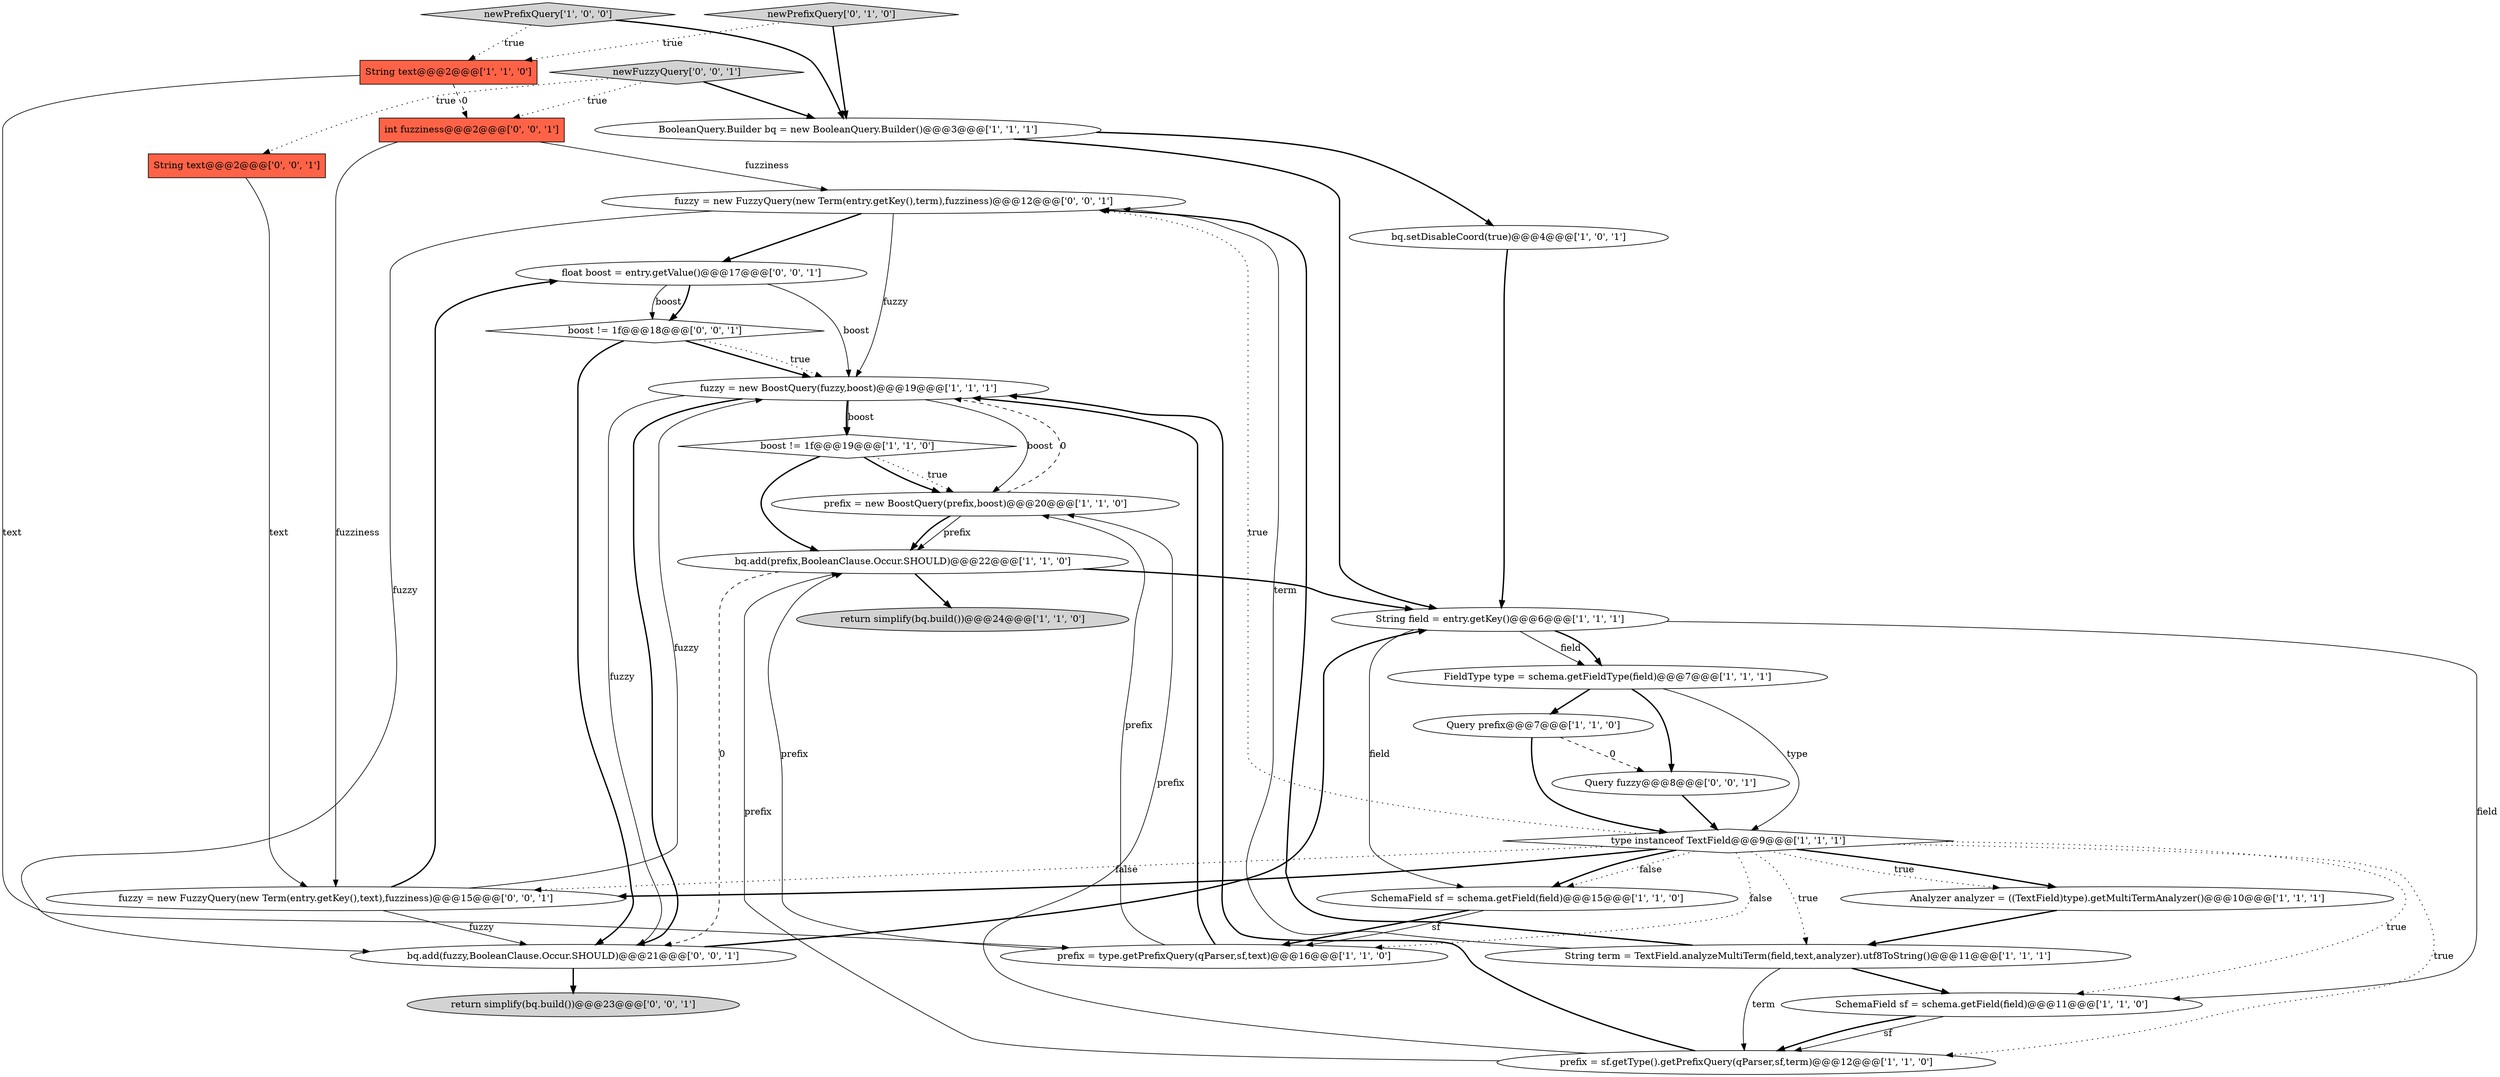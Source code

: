 digraph {
20 [style = filled, label = "fuzzy = new FuzzyQuery(new Term(entry.getKey(),term),fuzziness)@@@12@@@['0', '0', '1']", fillcolor = white, shape = ellipse image = "AAA0AAABBB3BBB"];
18 [style = filled, label = "prefix = new BoostQuery(prefix,boost)@@@20@@@['1', '1', '0']", fillcolor = white, shape = ellipse image = "AAA0AAABBB1BBB"];
3 [style = filled, label = "boost != 1f@@@19@@@['1', '1', '0']", fillcolor = white, shape = diamond image = "AAA0AAABBB1BBB"];
0 [style = filled, label = "return simplify(bq.build())@@@24@@@['1', '1', '0']", fillcolor = lightgray, shape = ellipse image = "AAA0AAABBB1BBB"];
15 [style = filled, label = "String term = TextField.analyzeMultiTerm(field,text,analyzer).utf8ToString()@@@11@@@['1', '1', '1']", fillcolor = white, shape = ellipse image = "AAA0AAABBB1BBB"];
26 [style = filled, label = "fuzzy = new FuzzyQuery(new Term(entry.getKey(),text),fuzziness)@@@15@@@['0', '0', '1']", fillcolor = white, shape = ellipse image = "AAA0AAABBB3BBB"];
9 [style = filled, label = "Query prefix@@@7@@@['1', '1', '0']", fillcolor = white, shape = ellipse image = "AAA0AAABBB1BBB"];
21 [style = filled, label = "float boost = entry.getValue()@@@17@@@['0', '0', '1']", fillcolor = white, shape = ellipse image = "AAA0AAABBB3BBB"];
29 [style = filled, label = "Query fuzzy@@@8@@@['0', '0', '1']", fillcolor = white, shape = ellipse image = "AAA0AAABBB3BBB"];
14 [style = filled, label = "fuzzy = new BoostQuery(fuzzy,boost)@@@19@@@['1', '1', '1']", fillcolor = white, shape = ellipse image = "AAA0AAABBB1BBB"];
19 [style = filled, label = "newPrefixQuery['0', '1', '0']", fillcolor = lightgray, shape = diamond image = "AAA0AAABBB2BBB"];
11 [style = filled, label = "Analyzer analyzer = ((TextField)type).getMultiTermAnalyzer()@@@10@@@['1', '1', '1']", fillcolor = white, shape = ellipse image = "AAA0AAABBB1BBB"];
1 [style = filled, label = "String field = entry.getKey()@@@6@@@['1', '1', '1']", fillcolor = white, shape = ellipse image = "AAA0AAABBB1BBB"];
13 [style = filled, label = "FieldType type = schema.getFieldType(field)@@@7@@@['1', '1', '1']", fillcolor = white, shape = ellipse image = "AAA0AAABBB1BBB"];
2 [style = filled, label = "SchemaField sf = schema.getField(field)@@@11@@@['1', '1', '0']", fillcolor = white, shape = ellipse image = "AAA0AAABBB1BBB"];
12 [style = filled, label = "type instanceof TextField@@@9@@@['1', '1', '1']", fillcolor = white, shape = diamond image = "AAA0AAABBB1BBB"];
24 [style = filled, label = "newFuzzyQuery['0', '0', '1']", fillcolor = lightgray, shape = diamond image = "AAA0AAABBB3BBB"];
6 [style = filled, label = "SchemaField sf = schema.getField(field)@@@15@@@['1', '1', '0']", fillcolor = white, shape = ellipse image = "AAA0AAABBB1BBB"];
17 [style = filled, label = "prefix = type.getPrefixQuery(qParser,sf,text)@@@16@@@['1', '1', '0']", fillcolor = white, shape = ellipse image = "AAA0AAABBB1BBB"];
4 [style = filled, label = "prefix = sf.getType().getPrefixQuery(qParser,sf,term)@@@12@@@['1', '1', '0']", fillcolor = white, shape = ellipse image = "AAA0AAABBB1BBB"];
7 [style = filled, label = "bq.add(prefix,BooleanClause.Occur.SHOULD)@@@22@@@['1', '1', '0']", fillcolor = white, shape = ellipse image = "AAA0AAABBB1BBB"];
5 [style = filled, label = "bq.setDisableCoord(true)@@@4@@@['1', '0', '1']", fillcolor = white, shape = ellipse image = "AAA0AAABBB1BBB"];
22 [style = filled, label = "bq.add(fuzzy,BooleanClause.Occur.SHOULD)@@@21@@@['0', '0', '1']", fillcolor = white, shape = ellipse image = "AAA0AAABBB3BBB"];
28 [style = filled, label = "int fuzziness@@@2@@@['0', '0', '1']", fillcolor = tomato, shape = box image = "AAA0AAABBB3BBB"];
16 [style = filled, label = "String text@@@2@@@['1', '1', '0']", fillcolor = tomato, shape = box image = "AAA0AAABBB1BBB"];
25 [style = filled, label = "boost != 1f@@@18@@@['0', '0', '1']", fillcolor = white, shape = diamond image = "AAA0AAABBB3BBB"];
23 [style = filled, label = "String text@@@2@@@['0', '0', '1']", fillcolor = tomato, shape = box image = "AAA0AAABBB3BBB"];
8 [style = filled, label = "newPrefixQuery['1', '0', '0']", fillcolor = lightgray, shape = diamond image = "AAA0AAABBB1BBB"];
27 [style = filled, label = "return simplify(bq.build())@@@23@@@['0', '0', '1']", fillcolor = lightgray, shape = ellipse image = "AAA0AAABBB3BBB"];
10 [style = filled, label = "BooleanQuery.Builder bq = new BooleanQuery.Builder()@@@3@@@['1', '1', '1']", fillcolor = white, shape = ellipse image = "AAA0AAABBB1BBB"];
24->10 [style = bold, label=""];
6->17 [style = bold, label=""];
4->7 [style = solid, label="prefix"];
14->3 [style = bold, label=""];
8->10 [style = bold, label=""];
12->17 [style = dotted, label="false"];
15->2 [style = bold, label=""];
4->14 [style = bold, label=""];
7->1 [style = bold, label=""];
1->2 [style = solid, label="field"];
25->22 [style = bold, label=""];
17->18 [style = solid, label="prefix"];
15->20 [style = solid, label="term"];
21->14 [style = solid, label="boost"];
21->25 [style = solid, label="boost"];
14->22 [style = solid, label="fuzzy"];
12->6 [style = dotted, label="false"];
12->11 [style = bold, label=""];
14->22 [style = bold, label=""];
12->2 [style = dotted, label="true"];
12->15 [style = dotted, label="true"];
8->16 [style = dotted, label="true"];
20->22 [style = solid, label="fuzzy"];
23->26 [style = solid, label="text"];
7->0 [style = bold, label=""];
17->7 [style = solid, label="prefix"];
19->10 [style = bold, label=""];
12->26 [style = bold, label=""];
1->13 [style = solid, label="field"];
2->4 [style = solid, label="sf"];
21->25 [style = bold, label=""];
25->14 [style = bold, label=""];
12->26 [style = dotted, label="false"];
25->14 [style = dotted, label="true"];
12->6 [style = bold, label=""];
2->4 [style = bold, label=""];
14->18 [style = solid, label="boost"];
1->13 [style = bold, label=""];
24->28 [style = dotted, label="true"];
14->3 [style = solid, label="boost"];
11->15 [style = bold, label=""];
26->21 [style = bold, label=""];
3->18 [style = bold, label=""];
16->17 [style = solid, label="text"];
20->21 [style = bold, label=""];
12->11 [style = dotted, label="true"];
5->1 [style = bold, label=""];
13->12 [style = solid, label="type"];
13->29 [style = bold, label=""];
29->12 [style = bold, label=""];
12->20 [style = dotted, label="true"];
10->5 [style = bold, label=""];
24->23 [style = dotted, label="true"];
9->29 [style = dashed, label="0"];
22->27 [style = bold, label=""];
3->7 [style = bold, label=""];
17->14 [style = bold, label=""];
15->20 [style = bold, label=""];
18->7 [style = solid, label="prefix"];
3->18 [style = dotted, label="true"];
26->14 [style = solid, label="fuzzy"];
26->22 [style = solid, label="fuzzy"];
19->16 [style = dotted, label="true"];
18->14 [style = dashed, label="0"];
6->17 [style = solid, label="sf"];
28->26 [style = solid, label="fuzziness"];
4->18 [style = solid, label="prefix"];
12->4 [style = dotted, label="true"];
15->4 [style = solid, label="term"];
13->9 [style = bold, label=""];
9->12 [style = bold, label=""];
22->1 [style = bold, label=""];
20->14 [style = solid, label="fuzzy"];
18->7 [style = bold, label=""];
10->1 [style = bold, label=""];
16->28 [style = dashed, label="0"];
28->20 [style = solid, label="fuzziness"];
7->22 [style = dashed, label="0"];
1->6 [style = solid, label="field"];
}
